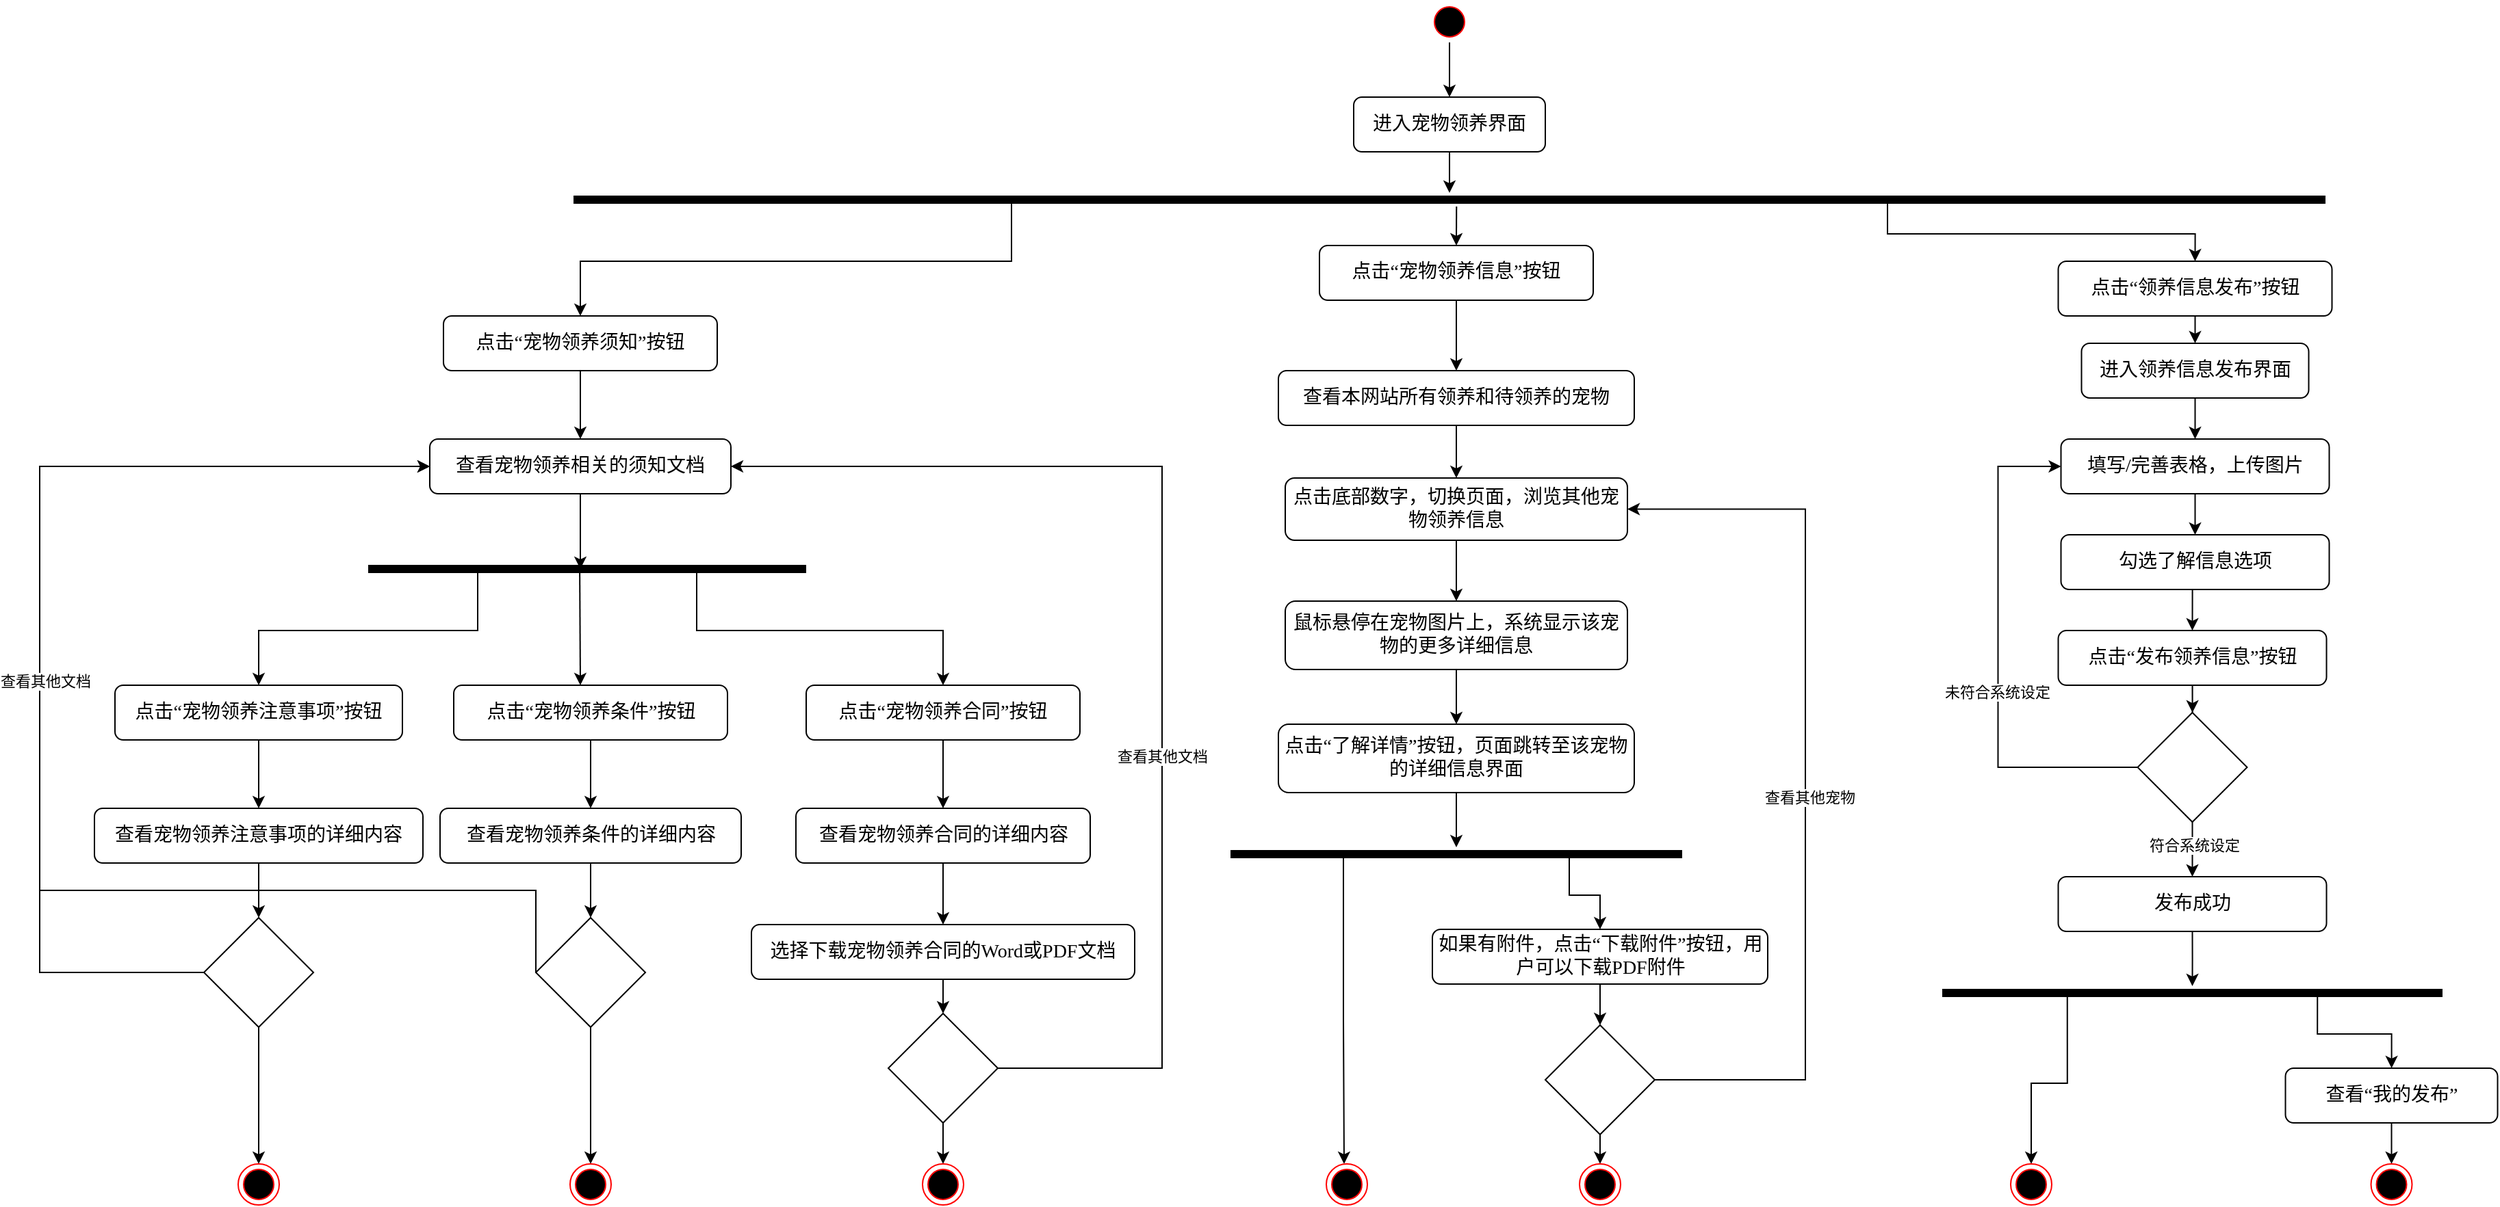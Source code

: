 <mxfile version="24.7.5">
  <diagram name="第 1 页" id="Kadgmq3M0pKgUadgYNGO">
    <mxGraphModel dx="4017" dy="1515" grid="1" gridSize="10" guides="1" tooltips="1" connect="1" arrows="1" fold="1" page="1" pageScale="1" pageWidth="827" pageHeight="1169" math="0" shadow="0">
      <root>
        <mxCell id="0" />
        <mxCell id="1" parent="0" />
        <mxCell id="8IsOUZq8E-L4HQbrth_U-3" style="edgeStyle=orthogonalEdgeStyle;rounded=0;orthogonalLoop=1;jettySize=auto;html=1;exitX=0.5;exitY=1;exitDx=0;exitDy=0;" parent="1" source="8IsOUZq8E-L4HQbrth_U-4" target="8IsOUZq8E-L4HQbrth_U-5" edge="1">
          <mxGeometry relative="1" as="geometry" />
        </mxCell>
        <mxCell id="8IsOUZq8E-L4HQbrth_U-4" value="&lt;p class=&quot;MsoNormal&quot;&gt;&lt;span style=&quot;mso-spacerun:&#39;yes&#39;;font-family:宋体;mso-ascii-font-family:Calibri;&lt;br/&gt;mso-hansi-font-family:Calibri;mso-bidi-font-family:&#39;Times New Roman&#39;;font-size:10.5pt;&lt;br/&gt;mso-font-kerning:1.0pt;&quot;&gt;&lt;font face=&quot;宋体&quot;&gt;点击&lt;/font&gt;&lt;font face=&quot;宋体&quot;&gt;“宠物领养须知”按钮&lt;/font&gt;&lt;/span&gt;&lt;/p&gt;" style="rounded=1;whiteSpace=wrap;html=1;fontSize=12;glass=0;strokeWidth=1;shadow=0;" parent="1" vertex="1">
          <mxGeometry x="-445" y="320" width="200" height="40" as="geometry" />
        </mxCell>
        <mxCell id="8IsOUZq8E-L4HQbrth_U-5" value="&lt;p class=&quot;MsoNormal&quot;&gt;&lt;span style=&quot;mso-spacerun:&#39;yes&#39;;font-family:宋体;mso-ascii-font-family:Calibri;&lt;br/&gt;mso-hansi-font-family:Calibri;mso-bidi-font-family:&#39;Times New Roman&#39;;font-size:10.5pt;&lt;br/&gt;mso-font-kerning:1.0pt;&quot;&gt;查看宠物领养相关的须知文档&lt;/span&gt;&lt;/p&gt;" style="rounded=1;whiteSpace=wrap;html=1;fontSize=12;glass=0;strokeWidth=1;shadow=0;" parent="1" vertex="1">
          <mxGeometry x="-455" y="410" width="220" height="40" as="geometry" />
        </mxCell>
        <mxCell id="8IsOUZq8E-L4HQbrth_U-8" style="edgeStyle=orthogonalEdgeStyle;rounded=0;orthogonalLoop=1;jettySize=auto;html=1;exitX=0.75;exitY=0.5;exitDx=0;exitDy=0;exitPerimeter=0;" parent="1" source="8IsOUZq8E-L4HQbrth_U-10" target="8IsOUZq8E-L4HQbrth_U-17" edge="1">
          <mxGeometry relative="1" as="geometry" />
        </mxCell>
        <mxCell id="8IsOUZq8E-L4HQbrth_U-9" style="edgeStyle=orthogonalEdgeStyle;rounded=0;orthogonalLoop=1;jettySize=auto;html=1;exitX=0.25;exitY=0.5;exitDx=0;exitDy=0;exitPerimeter=0;entryX=0.5;entryY=0;entryDx=0;entryDy=0;" parent="1" source="8IsOUZq8E-L4HQbrth_U-10" target="8IsOUZq8E-L4HQbrth_U-13" edge="1">
          <mxGeometry relative="1" as="geometry" />
        </mxCell>
        <mxCell id="8IsOUZq8E-L4HQbrth_U-10" value="" style="shape=line;html=1;strokeWidth=6;strokeColor=#000000;" parent="1" vertex="1">
          <mxGeometry x="-500" y="500" width="320" height="10" as="geometry" />
        </mxCell>
        <mxCell id="8IsOUZq8E-L4HQbrth_U-11" style="edgeStyle=orthogonalEdgeStyle;rounded=0;orthogonalLoop=1;jettySize=auto;html=1;exitX=0.5;exitY=1;exitDx=0;exitDy=0;entryX=0.485;entryY=0.5;entryDx=0;entryDy=0;entryPerimeter=0;" parent="1" source="8IsOUZq8E-L4HQbrth_U-5" target="8IsOUZq8E-L4HQbrth_U-10" edge="1">
          <mxGeometry relative="1" as="geometry">
            <Array as="points">
              <mxPoint x="-345" y="505" />
            </Array>
          </mxGeometry>
        </mxCell>
        <mxCell id="8IsOUZq8E-L4HQbrth_U-12" style="edgeStyle=orthogonalEdgeStyle;rounded=0;orthogonalLoop=1;jettySize=auto;html=1;exitX=0.5;exitY=1;exitDx=0;exitDy=0;" parent="1" source="8IsOUZq8E-L4HQbrth_U-13" target="8IsOUZq8E-L4HQbrth_U-20" edge="1">
          <mxGeometry relative="1" as="geometry" />
        </mxCell>
        <mxCell id="8IsOUZq8E-L4HQbrth_U-13" value="&lt;p class=&quot;MsoNormal&quot;&gt;&lt;span style=&quot;mso-spacerun:&#39;yes&#39;;font-family:宋体;mso-ascii-font-family:Calibri;&lt;br/&gt;mso-hansi-font-family:Calibri;mso-bidi-font-family:&#39;Times New Roman&#39;;font-size:10.5pt;&lt;br/&gt;mso-font-kerning:1.0pt;&quot;&gt;&lt;font face=&quot;宋体&quot;&gt;点击&lt;/font&gt;&lt;font face=&quot;宋体&quot;&gt;“&lt;/font&gt;&lt;/span&gt;&lt;span style=&quot;font-family: 宋体; font-size: 10.5pt; background-color: initial;&quot;&gt;宠物领养注意事项&lt;/span&gt;&lt;span style=&quot;font-family: 宋体; font-size: 10.5pt; background-color: initial;&quot;&gt;”按钮&lt;/span&gt;&lt;/p&gt;" style="rounded=1;whiteSpace=wrap;html=1;fontSize=12;glass=0;strokeWidth=1;shadow=0;" parent="1" vertex="1">
          <mxGeometry x="-685" y="590" width="210" height="40" as="geometry" />
        </mxCell>
        <mxCell id="8IsOUZq8E-L4HQbrth_U-14" style="edgeStyle=orthogonalEdgeStyle;rounded=0;orthogonalLoop=1;jettySize=auto;html=1;exitX=0.5;exitY=1;exitDx=0;exitDy=0;entryX=0.5;entryY=0;entryDx=0;entryDy=0;" parent="1" source="8IsOUZq8E-L4HQbrth_U-15" target="8IsOUZq8E-L4HQbrth_U-22" edge="1">
          <mxGeometry relative="1" as="geometry" />
        </mxCell>
        <mxCell id="8IsOUZq8E-L4HQbrth_U-15" value="&lt;p class=&quot;MsoNormal&quot;&gt;&lt;span style=&quot;mso-spacerun:&#39;yes&#39;;font-family:宋体;mso-ascii-font-family:Calibri;&lt;br/&gt;mso-hansi-font-family:Calibri;mso-bidi-font-family:&#39;Times New Roman&#39;;font-size:10.5pt;&lt;br/&gt;mso-font-kerning:1.0pt;&quot;&gt;&lt;font face=&quot;宋体&quot;&gt;点击&lt;/font&gt;&lt;font face=&quot;宋体&quot;&gt;“&lt;/font&gt;&lt;/span&gt;&lt;span style=&quot;font-family: 宋体; font-size: 10.5pt; background-color: initial;&quot;&gt;宠物领养条件&lt;/span&gt;&lt;span style=&quot;font-family: 宋体; font-size: 10.5pt; background-color: initial;&quot;&gt;”按钮&lt;/span&gt;&lt;/p&gt;" style="rounded=1;whiteSpace=wrap;html=1;fontSize=12;glass=0;strokeWidth=1;shadow=0;" parent="1" vertex="1">
          <mxGeometry x="-437.5" y="590" width="200" height="40" as="geometry" />
        </mxCell>
        <mxCell id="8IsOUZq8E-L4HQbrth_U-16" style="edgeStyle=orthogonalEdgeStyle;rounded=0;orthogonalLoop=1;jettySize=auto;html=1;exitX=0.5;exitY=1;exitDx=0;exitDy=0;" parent="1" source="8IsOUZq8E-L4HQbrth_U-17" target="8IsOUZq8E-L4HQbrth_U-24" edge="1">
          <mxGeometry relative="1" as="geometry" />
        </mxCell>
        <mxCell id="8IsOUZq8E-L4HQbrth_U-17" value="&lt;p class=&quot;MsoNormal&quot;&gt;&lt;span style=&quot;mso-spacerun:&#39;yes&#39;;font-family:宋体;mso-ascii-font-family:Calibri;&lt;br/&gt;mso-hansi-font-family:Calibri;mso-bidi-font-family:&#39;Times New Roman&#39;;font-size:10.5pt;&lt;br/&gt;mso-font-kerning:1.0pt;&quot;&gt;&lt;font face=&quot;宋体&quot;&gt;点击&lt;/font&gt;&lt;font face=&quot;宋体&quot;&gt;“&lt;/font&gt;&lt;/span&gt;&lt;span style=&quot;font-family: 宋体; font-size: 10.5pt; background-color: initial;&quot;&gt;宠物领养合同&lt;/span&gt;&lt;span style=&quot;background-color: initial; font-family: 宋体; font-size: 10.5pt;&quot;&gt;”按钮&lt;/span&gt;&lt;/p&gt;" style="rounded=1;whiteSpace=wrap;html=1;fontSize=12;glass=0;strokeWidth=1;shadow=0;" parent="1" vertex="1">
          <mxGeometry x="-180" y="590" width="200" height="40" as="geometry" />
        </mxCell>
        <mxCell id="8IsOUZq8E-L4HQbrth_U-18" value="" style="endArrow=classic;html=1;rounded=0;exitX=0.483;exitY=0.7;exitDx=0;exitDy=0;exitPerimeter=0;" parent="1" source="8IsOUZq8E-L4HQbrth_U-10" edge="1">
          <mxGeometry width="50" height="50" relative="1" as="geometry">
            <mxPoint x="-345" y="530" as="sourcePoint" />
            <mxPoint x="-345" y="590" as="targetPoint" />
          </mxGeometry>
        </mxCell>
        <mxCell id="8IsOUZq8E-L4HQbrth_U-19" style="edgeStyle=orthogonalEdgeStyle;rounded=0;orthogonalLoop=1;jettySize=auto;html=1;exitX=0.5;exitY=1;exitDx=0;exitDy=0;entryX=0.5;entryY=0;entryDx=0;entryDy=0;" parent="1" source="8IsOUZq8E-L4HQbrth_U-20" target="8IsOUZq8E-L4HQbrth_U-29" edge="1">
          <mxGeometry relative="1" as="geometry" />
        </mxCell>
        <mxCell id="8IsOUZq8E-L4HQbrth_U-20" value="&lt;p class=&quot;MsoNormal&quot;&gt;&lt;span style=&quot;mso-spacerun:&#39;yes&#39;;font-family:宋体;mso-ascii-font-family:Calibri;&lt;br/&gt;mso-hansi-font-family:Calibri;mso-bidi-font-family:&#39;Times New Roman&#39;;font-size:10.5pt;&lt;br/&gt;mso-font-kerning:1.0pt;&quot;&gt;查看宠物领养注意事项的详细内容&lt;/span&gt;&lt;/p&gt;" style="rounded=1;whiteSpace=wrap;html=1;fontSize=12;glass=0;strokeWidth=1;shadow=0;" parent="1" vertex="1">
          <mxGeometry x="-700" y="680" width="240" height="40" as="geometry" />
        </mxCell>
        <mxCell id="8IsOUZq8E-L4HQbrth_U-21" style="edgeStyle=orthogonalEdgeStyle;rounded=0;orthogonalLoop=1;jettySize=auto;html=1;exitX=0.5;exitY=1;exitDx=0;exitDy=0;" parent="1" source="8IsOUZq8E-L4HQbrth_U-22" target="8IsOUZq8E-L4HQbrth_U-33" edge="1">
          <mxGeometry relative="1" as="geometry" />
        </mxCell>
        <mxCell id="8IsOUZq8E-L4HQbrth_U-22" value="&lt;p class=&quot;MsoNormal&quot;&gt;&lt;span style=&quot;mso-spacerun:&#39;yes&#39;;font-family:宋体;mso-ascii-font-family:Calibri;&lt;br/&gt;mso-hansi-font-family:Calibri;mso-bidi-font-family:&#39;Times New Roman&#39;;font-size:10.5pt;&lt;br/&gt;mso-font-kerning:1.0pt;&quot;&gt;查看宠物领养条件的详细内容&lt;/span&gt;&lt;/p&gt;" style="rounded=1;whiteSpace=wrap;html=1;fontSize=12;glass=0;strokeWidth=1;shadow=0;" parent="1" vertex="1">
          <mxGeometry x="-447.5" y="680" width="220" height="40" as="geometry" />
        </mxCell>
        <mxCell id="8IsOUZq8E-L4HQbrth_U-23" style="edgeStyle=orthogonalEdgeStyle;rounded=0;orthogonalLoop=1;jettySize=auto;html=1;exitX=0.5;exitY=1;exitDx=0;exitDy=0;" parent="1" source="8IsOUZq8E-L4HQbrth_U-24" target="8IsOUZq8E-L4HQbrth_U-26" edge="1">
          <mxGeometry relative="1" as="geometry" />
        </mxCell>
        <mxCell id="8IsOUZq8E-L4HQbrth_U-24" value="&lt;p class=&quot;MsoNormal&quot;&gt;&lt;span style=&quot;mso-spacerun:&#39;yes&#39;;font-family:宋体;mso-ascii-font-family:Calibri;&lt;br/&gt;mso-hansi-font-family:Calibri;mso-bidi-font-family:&#39;Times New Roman&#39;;font-size:10.5pt;&lt;br/&gt;mso-font-kerning:1.0pt;&quot;&gt;查看宠物领养合同的详细内容&lt;/span&gt;&lt;/p&gt;" style="rounded=1;whiteSpace=wrap;html=1;fontSize=12;glass=0;strokeWidth=1;shadow=0;" parent="1" vertex="1">
          <mxGeometry x="-187.5" y="680" width="215" height="40" as="geometry" />
        </mxCell>
        <mxCell id="8IsOUZq8E-L4HQbrth_U-25" style="edgeStyle=orthogonalEdgeStyle;rounded=0;orthogonalLoop=1;jettySize=auto;html=1;exitX=0.5;exitY=1;exitDx=0;exitDy=0;entryX=0.5;entryY=0;entryDx=0;entryDy=0;" parent="1" source="8IsOUZq8E-L4HQbrth_U-26" target="8IsOUZq8E-L4HQbrth_U-37" edge="1">
          <mxGeometry relative="1" as="geometry" />
        </mxCell>
        <mxCell id="8IsOUZq8E-L4HQbrth_U-26" value="&lt;p class=&quot;MsoNormal&quot;&gt;&lt;span style=&quot;mso-spacerun:&#39;yes&#39;;font-family:宋体;mso-ascii-font-family:Calibri;&lt;br/&gt;mso-hansi-font-family:Calibri;mso-bidi-font-family:&#39;Times New Roman&#39;;font-size:10.5pt;&lt;br/&gt;mso-font-kerning:1.0pt;&quot;&gt;&lt;font face=&quot;宋体&quot;&gt;选择下载宠物领养合同的&lt;/font&gt;&lt;font face=&quot;Calibri&quot;&gt;Word&lt;/font&gt;&lt;font face=&quot;宋体&quot;&gt;或&lt;/font&gt;&lt;font face=&quot;Calibri&quot;&gt;PDF&lt;/font&gt;&lt;font face=&quot;宋体&quot;&gt;文档&lt;/font&gt;&lt;/span&gt;&lt;/p&gt;" style="rounded=1;whiteSpace=wrap;html=1;fontSize=12;glass=0;strokeWidth=1;shadow=0;" parent="1" vertex="1">
          <mxGeometry x="-220" y="765" width="280" height="40" as="geometry" />
        </mxCell>
        <mxCell id="8IsOUZq8E-L4HQbrth_U-27" style="edgeStyle=orthogonalEdgeStyle;rounded=0;orthogonalLoop=1;jettySize=auto;html=1;exitX=0;exitY=0.5;exitDx=0;exitDy=0;entryX=0;entryY=0.5;entryDx=0;entryDy=0;" parent="1" source="8IsOUZq8E-L4HQbrth_U-29" target="8IsOUZq8E-L4HQbrth_U-5" edge="1">
          <mxGeometry relative="1" as="geometry">
            <Array as="points">
              <mxPoint x="-740" y="800" />
              <mxPoint x="-740" y="430" />
            </Array>
          </mxGeometry>
        </mxCell>
        <mxCell id="8IsOUZq8E-L4HQbrth_U-28" style="edgeStyle=orthogonalEdgeStyle;rounded=0;orthogonalLoop=1;jettySize=auto;html=1;exitX=0.5;exitY=1;exitDx=0;exitDy=0;entryX=0.5;entryY=0;entryDx=0;entryDy=0;" parent="1" source="8IsOUZq8E-L4HQbrth_U-29" edge="1">
          <mxGeometry relative="1" as="geometry">
            <mxPoint x="-580" y="940" as="targetPoint" />
          </mxGeometry>
        </mxCell>
        <mxCell id="8IsOUZq8E-L4HQbrth_U-29" value="" style="rhombus;whiteSpace=wrap;html=1;" parent="1" vertex="1">
          <mxGeometry x="-620" y="760" width="80" height="80" as="geometry" />
        </mxCell>
        <mxCell id="8IsOUZq8E-L4HQbrth_U-30" style="edgeStyle=orthogonalEdgeStyle;rounded=0;orthogonalLoop=1;jettySize=auto;html=1;exitX=0;exitY=0.5;exitDx=0;exitDy=0;entryX=0;entryY=0.5;entryDx=0;entryDy=0;" parent="1" source="8IsOUZq8E-L4HQbrth_U-33" target="8IsOUZq8E-L4HQbrth_U-5" edge="1">
          <mxGeometry relative="1" as="geometry">
            <Array as="points">
              <mxPoint x="-377" y="740" />
              <mxPoint x="-740" y="740" />
              <mxPoint x="-740" y="430" />
            </Array>
          </mxGeometry>
        </mxCell>
        <mxCell id="8IsOUZq8E-L4HQbrth_U-31" value="查看其他文档" style="edgeLabel;html=1;align=center;verticalAlign=middle;resizable=0;points=[];" parent="8IsOUZq8E-L4HQbrth_U-30" vertex="1" connectable="0">
          <mxGeometry x="0.133" y="-4" relative="1" as="geometry">
            <mxPoint y="1" as="offset" />
          </mxGeometry>
        </mxCell>
        <mxCell id="8IsOUZq8E-L4HQbrth_U-32" style="edgeStyle=orthogonalEdgeStyle;rounded=0;orthogonalLoop=1;jettySize=auto;html=1;exitX=0.5;exitY=1;exitDx=0;exitDy=0;" parent="1" source="8IsOUZq8E-L4HQbrth_U-33" edge="1">
          <mxGeometry relative="1" as="geometry">
            <mxPoint x="-337.5" y="940" as="targetPoint" />
          </mxGeometry>
        </mxCell>
        <mxCell id="8IsOUZq8E-L4HQbrth_U-33" value="" style="rhombus;whiteSpace=wrap;html=1;" parent="1" vertex="1">
          <mxGeometry x="-377.5" y="760" width="80" height="80" as="geometry" />
        </mxCell>
        <mxCell id="8IsOUZq8E-L4HQbrth_U-34" style="edgeStyle=orthogonalEdgeStyle;rounded=0;orthogonalLoop=1;jettySize=auto;html=1;exitX=1;exitY=0.5;exitDx=0;exitDy=0;entryX=1;entryY=0.5;entryDx=0;entryDy=0;" parent="1" source="8IsOUZq8E-L4HQbrth_U-37" target="8IsOUZq8E-L4HQbrth_U-5" edge="1">
          <mxGeometry relative="1" as="geometry">
            <Array as="points">
              <mxPoint x="80" y="870" />
              <mxPoint x="80" y="430" />
            </Array>
          </mxGeometry>
        </mxCell>
        <mxCell id="8IsOUZq8E-L4HQbrth_U-35" value="查看其他文档" style="edgeLabel;html=1;align=center;verticalAlign=middle;resizable=0;points=[];" parent="8IsOUZq8E-L4HQbrth_U-34" vertex="1" connectable="0">
          <mxGeometry x="-0.205" relative="1" as="geometry">
            <mxPoint as="offset" />
          </mxGeometry>
        </mxCell>
        <mxCell id="8IsOUZq8E-L4HQbrth_U-36" style="edgeStyle=orthogonalEdgeStyle;rounded=0;orthogonalLoop=1;jettySize=auto;html=1;exitX=0.5;exitY=1;exitDx=0;exitDy=0;entryX=0.5;entryY=0;entryDx=0;entryDy=0;" parent="1" source="8IsOUZq8E-L4HQbrth_U-37" edge="1">
          <mxGeometry relative="1" as="geometry">
            <mxPoint x="-80.0" y="940" as="targetPoint" />
          </mxGeometry>
        </mxCell>
        <mxCell id="8IsOUZq8E-L4HQbrth_U-37" value="" style="rhombus;whiteSpace=wrap;html=1;" parent="1" vertex="1">
          <mxGeometry x="-120" y="830" width="80" height="80" as="geometry" />
        </mxCell>
        <mxCell id="8IsOUZq8E-L4HQbrth_U-42" style="edgeStyle=orthogonalEdgeStyle;rounded=0;orthogonalLoop=1;jettySize=auto;html=1;exitX=0.5;exitY=1;exitDx=0;exitDy=0;" parent="1" source="8IsOUZq8E-L4HQbrth_U-43" target="8IsOUZq8E-L4HQbrth_U-45" edge="1">
          <mxGeometry relative="1" as="geometry" />
        </mxCell>
        <mxCell id="8IsOUZq8E-L4HQbrth_U-43" value="&lt;p class=&quot;MsoNormal&quot;&gt;&lt;span style=&quot;mso-spacerun:&#39;yes&#39;;font-family:宋体;mso-ascii-font-family:Calibri;&lt;br/&gt;mso-hansi-font-family:Calibri;mso-bidi-font-family:&#39;Times New Roman&#39;;font-size:10.5pt;&lt;br/&gt;mso-font-kerning:1.0pt;&quot;&gt;&lt;font face=&quot;宋体&quot;&gt;点击&lt;/font&gt;&lt;font face=&quot;宋体&quot;&gt;“&lt;/font&gt;&lt;/span&gt;&lt;span style=&quot;font-family: 宋体; font-size: 10.5pt; background-color: initial;&quot;&gt;宠物领养信息&lt;/span&gt;&lt;span style=&quot;font-family: 宋体; font-size: 10.5pt; background-color: initial;&quot;&gt;”按钮&lt;/span&gt;&lt;/p&gt;" style="rounded=1;whiteSpace=wrap;html=1;fontSize=12;glass=0;strokeWidth=1;shadow=0;" parent="1" vertex="1">
          <mxGeometry x="195" y="268.49" width="200" height="40" as="geometry" />
        </mxCell>
        <mxCell id="8IsOUZq8E-L4HQbrth_U-44" style="edgeStyle=orthogonalEdgeStyle;rounded=0;orthogonalLoop=1;jettySize=auto;html=1;exitX=0.5;exitY=1;exitDx=0;exitDy=0;entryX=0.5;entryY=0;entryDx=0;entryDy=0;" parent="1" source="8IsOUZq8E-L4HQbrth_U-45" edge="1">
          <mxGeometry relative="1" as="geometry">
            <mxPoint x="295.0" y="438.49" as="targetPoint" />
          </mxGeometry>
        </mxCell>
        <mxCell id="8IsOUZq8E-L4HQbrth_U-45" value="&lt;p class=&quot;MsoNormal&quot;&gt;&lt;span style=&quot;mso-spacerun:&#39;yes&#39;;font-family:宋体;mso-ascii-font-family:Calibri;&lt;br/&gt;mso-hansi-font-family:Calibri;mso-bidi-font-family:&#39;Times New Roman&#39;;font-size:10.5pt;&lt;br/&gt;mso-font-kerning:1.0pt;&quot;&gt;查看本网站所有领养和待领养的宠物&lt;/span&gt;&lt;/p&gt;" style="rounded=1;whiteSpace=wrap;html=1;fontSize=12;glass=0;strokeWidth=1;shadow=0;" parent="1" vertex="1">
          <mxGeometry x="165" y="360" width="260" height="40" as="geometry" />
        </mxCell>
        <mxCell id="8IsOUZq8E-L4HQbrth_U-46" style="edgeStyle=orthogonalEdgeStyle;rounded=0;orthogonalLoop=1;jettySize=auto;html=1;exitX=0.5;exitY=1;exitDx=0;exitDy=0;entryX=0.5;entryY=0;entryDx=0;entryDy=0;" parent="1" source="8IsOUZq8E-L4HQbrth_U-47" target="8IsOUZq8E-L4HQbrth_U-49" edge="1">
          <mxGeometry relative="1" as="geometry" />
        </mxCell>
        <mxCell id="8IsOUZq8E-L4HQbrth_U-47" value="&lt;p class=&quot;MsoNormal&quot;&gt;&lt;span style=&quot;font-family: 宋体; font-size: 14px; background-color: initial;&quot;&gt;点击底部数字，&lt;/span&gt;&lt;span style=&quot;mso-spacerun:&#39;yes&#39;;font-family:宋体;mso-ascii-font-family:Calibri;&lt;br/&gt;mso-hansi-font-family:Calibri;mso-bidi-font-family:&#39;Times New Roman&#39;;font-size:10.5pt;&lt;br/&gt;mso-font-kerning:1.0pt;&quot;&gt;切换页面，浏览其他宠物领养信息&lt;/span&gt;&lt;/p&gt;" style="rounded=1;whiteSpace=wrap;html=1;fontSize=12;glass=0;strokeWidth=1;shadow=0;" parent="1" vertex="1">
          <mxGeometry x="170" y="438.49" width="250" height="45.5" as="geometry" />
        </mxCell>
        <mxCell id="8IsOUZq8E-L4HQbrth_U-48" style="edgeStyle=orthogonalEdgeStyle;rounded=0;orthogonalLoop=1;jettySize=auto;html=1;exitX=0.5;exitY=1;exitDx=0;exitDy=0;" parent="1" source="8IsOUZq8E-L4HQbrth_U-49" target="8IsOUZq8E-L4HQbrth_U-51" edge="1">
          <mxGeometry relative="1" as="geometry" />
        </mxCell>
        <mxCell id="8IsOUZq8E-L4HQbrth_U-49" value="&lt;p class=&quot;MsoNormal&quot;&gt;&lt;span style=&quot;font-family: 宋体; font-size: 14px; background-color: initial;&quot;&gt;鼠标悬停在宠物图片上，&lt;/span&gt;&lt;span style=&quot;mso-spacerun:&#39;yes&#39;;font-family:宋体;mso-ascii-font-family:Calibri;&lt;br/&gt;mso-hansi-font-family:Calibri;mso-bidi-font-family:&#39;Times New Roman&#39;;font-size:10.5pt;&lt;br/&gt;mso-font-kerning:1.0pt;&quot;&gt;&lt;font face=&quot;宋体&quot;&gt;系统显示该宠物的更多详细信息&lt;/font&gt;&lt;/span&gt;&lt;/p&gt;" style="rounded=1;whiteSpace=wrap;html=1;fontSize=12;glass=0;strokeWidth=1;shadow=0;" parent="1" vertex="1">
          <mxGeometry x="170" y="528.49" width="250" height="50" as="geometry" />
        </mxCell>
        <mxCell id="8IsOUZq8E-L4HQbrth_U-50" style="edgeStyle=orthogonalEdgeStyle;rounded=0;orthogonalLoop=1;jettySize=auto;html=1;exitX=0.5;exitY=1;exitDx=0;exitDy=0;" parent="1" source="8IsOUZq8E-L4HQbrth_U-51" target="8IsOUZq8E-L4HQbrth_U-56" edge="1">
          <mxGeometry relative="1" as="geometry" />
        </mxCell>
        <mxCell id="8IsOUZq8E-L4HQbrth_U-51" value="&lt;p class=&quot;MsoNormal&quot;&gt;&lt;font style=&quot;background-color: initial; font-family: 宋体; font-size: 14px;&quot; face=&quot;宋体&quot;&gt;点击&lt;/font&gt;&lt;font style=&quot;background-color: initial; font-family: 宋体; font-size: 14px;&quot; face=&quot;宋体&quot;&gt;“了解详情”按钮，&lt;/font&gt;&lt;span style=&quot;mso-spacerun:&#39;yes&#39;;font-family:宋体;mso-ascii-font-family:Calibri;&lt;br/&gt;mso-hansi-font-family:Calibri;mso-bidi-font-family:&#39;Times New Roman&#39;;font-size:10.5pt;&lt;br/&gt;mso-font-kerning:1.0pt;&quot;&gt;页面跳转至该宠物的详细信息界面&lt;/span&gt;&lt;/p&gt;" style="rounded=1;whiteSpace=wrap;html=1;fontSize=12;glass=0;strokeWidth=1;shadow=0;" parent="1" vertex="1">
          <mxGeometry x="165" y="618.49" width="260" height="50" as="geometry" />
        </mxCell>
        <mxCell id="8IsOUZq8E-L4HQbrth_U-70" style="edgeStyle=orthogonalEdgeStyle;rounded=0;orthogonalLoop=1;jettySize=auto;html=1;exitX=0.5;exitY=1;exitDx=0;exitDy=0;entryX=0.5;entryY=0;entryDx=0;entryDy=0;" parent="1" source="8IsOUZq8E-L4HQbrth_U-53" target="8IsOUZq8E-L4HQbrth_U-62" edge="1">
          <mxGeometry relative="1" as="geometry" />
        </mxCell>
        <mxCell id="8IsOUZq8E-L4HQbrth_U-53" value="&lt;p class=&quot;MsoNormal&quot;&gt;&lt;span style=&quot;mso-spacerun:&#39;yes&#39;;font-family:宋体;mso-ascii-font-family:Calibri;&lt;br/&gt;mso-hansi-font-family:Calibri;mso-bidi-font-family:&#39;Times New Roman&#39;;font-size:10.5pt;&lt;br/&gt;mso-font-kerning:1.0pt;&quot;&gt;&lt;font face=&quot;宋体&quot;&gt;如果有附件，&lt;/font&gt;&lt;/span&gt;&lt;font style=&quot;background-color: initial; font-family: 宋体; font-size: 14px;&quot; face=&quot;宋体&quot;&gt;点击&lt;/font&gt;&lt;font style=&quot;background-color: initial; font-family: 宋体; font-size: 14px;&quot; face=&quot;宋体&quot;&gt;“下载附件”按钮，&lt;/font&gt;&lt;font style=&quot;font-family: 宋体; font-size: 10.5pt; background-color: initial;&quot; face=&quot;宋体&quot;&gt;用户可以下载&lt;/font&gt;&lt;font style=&quot;font-size: 10.5pt; background-color: initial;&quot; face=&quot;Calibri&quot;&gt;PDF&lt;/font&gt;&lt;font style=&quot;font-family: 宋体; font-size: 10.5pt; background-color: initial;&quot; face=&quot;宋体&quot;&gt;附件&lt;/font&gt;&lt;/p&gt;" style="rounded=1;whiteSpace=wrap;html=1;fontSize=12;glass=0;strokeWidth=1;shadow=0;" parent="1" vertex="1">
          <mxGeometry x="277.5" y="768.49" width="245" height="40" as="geometry" />
        </mxCell>
        <mxCell id="8IsOUZq8E-L4HQbrth_U-54" style="edgeStyle=orthogonalEdgeStyle;rounded=0;orthogonalLoop=1;jettySize=auto;html=1;exitX=0.75;exitY=0.5;exitDx=0;exitDy=0;exitPerimeter=0;" parent="1" source="8IsOUZq8E-L4HQbrth_U-56" target="8IsOUZq8E-L4HQbrth_U-53" edge="1">
          <mxGeometry relative="1" as="geometry" />
        </mxCell>
        <mxCell id="8IsOUZq8E-L4HQbrth_U-56" value="" style="shape=line;html=1;strokeWidth=6;strokeColor=#000000;" parent="1" vertex="1">
          <mxGeometry x="130" y="708.49" width="330" height="10" as="geometry" />
        </mxCell>
        <mxCell id="8IsOUZq8E-L4HQbrth_U-59" style="edgeStyle=orthogonalEdgeStyle;rounded=0;orthogonalLoop=1;jettySize=auto;html=1;exitX=1;exitY=0.5;exitDx=0;exitDy=0;entryX=1;entryY=0.5;entryDx=0;entryDy=0;" parent="1" source="8IsOUZq8E-L4HQbrth_U-62" target="8IsOUZq8E-L4HQbrth_U-47" edge="1">
          <mxGeometry relative="1" as="geometry">
            <Array as="points">
              <mxPoint x="550" y="878.49" />
              <mxPoint x="550" y="461.49" />
            </Array>
            <mxPoint x="472.5" y="888.49" as="sourcePoint" />
          </mxGeometry>
        </mxCell>
        <mxCell id="8IsOUZq8E-L4HQbrth_U-60" value="查看其他宠物" style="edgeLabel;html=1;align=center;verticalAlign=middle;resizable=0;points=[];" parent="8IsOUZq8E-L4HQbrth_U-59" vertex="1" connectable="0">
          <mxGeometry x="-0.037" y="-3" relative="1" as="geometry">
            <mxPoint as="offset" />
          </mxGeometry>
        </mxCell>
        <mxCell id="8IsOUZq8E-L4HQbrth_U-62" value="" style="rhombus;whiteSpace=wrap;html=1;" parent="1" vertex="1">
          <mxGeometry x="360" y="838.49" width="80" height="80" as="geometry" />
        </mxCell>
        <mxCell id="8IsOUZq8E-L4HQbrth_U-106" style="edgeStyle=orthogonalEdgeStyle;rounded=0;orthogonalLoop=1;jettySize=auto;html=1;exitX=0.5;exitY=1;exitDx=0;exitDy=0;" parent="1" source="8IsOUZq8E-L4HQbrth_U-64" target="8IsOUZq8E-L4HQbrth_U-102" edge="1">
          <mxGeometry relative="1" as="geometry" />
        </mxCell>
        <mxCell id="8IsOUZq8E-L4HQbrth_U-64" value="&lt;p class=&quot;MsoNormal&quot;&gt;&lt;font face=&quot;宋体&quot;&gt;&lt;span style=&quot;font-size: 14px;&quot;&gt;进入宠物领养界面&lt;/span&gt;&lt;/font&gt;&lt;/p&gt;" style="rounded=1;whiteSpace=wrap;html=1;fontSize=12;glass=0;strokeWidth=1;shadow=0;" parent="1" vertex="1">
          <mxGeometry x="220" y="160" width="140" height="40" as="geometry" />
        </mxCell>
        <mxCell id="8IsOUZq8E-L4HQbrth_U-65" style="edgeStyle=orthogonalEdgeStyle;rounded=0;orthogonalLoop=1;jettySize=auto;html=1;exitX=0.5;exitY=1;exitDx=0;exitDy=0;" parent="1" source="8IsOUZq8E-L4HQbrth_U-66" target="8IsOUZq8E-L4HQbrth_U-64" edge="1">
          <mxGeometry relative="1" as="geometry" />
        </mxCell>
        <mxCell id="8IsOUZq8E-L4HQbrth_U-66" value="" style="ellipse;html=1;shape=startState;fillColor=#000000;strokeColor=#ff0000;" parent="1" vertex="1">
          <mxGeometry x="275" y="90" width="30" height="30" as="geometry" />
        </mxCell>
        <mxCell id="8IsOUZq8E-L4HQbrth_U-71" style="edgeStyle=orthogonalEdgeStyle;rounded=0;orthogonalLoop=1;jettySize=auto;html=1;exitX=0.25;exitY=0.5;exitDx=0;exitDy=0;exitPerimeter=0;" parent="1" source="8IsOUZq8E-L4HQbrth_U-56" edge="1">
          <mxGeometry relative="1" as="geometry">
            <mxPoint x="213" y="940" as="targetPoint" />
            <Array as="points">
              <mxPoint x="213" y="835" />
              <mxPoint x="213" y="951" />
            </Array>
          </mxGeometry>
        </mxCell>
        <mxCell id="8IsOUZq8E-L4HQbrth_U-73" style="edgeStyle=orthogonalEdgeStyle;rounded=0;orthogonalLoop=1;jettySize=auto;html=1;exitX=0.5;exitY=1;exitDx=0;exitDy=0;" parent="1" source="8IsOUZq8E-L4HQbrth_U-62" edge="1">
          <mxGeometry relative="1" as="geometry">
            <mxPoint x="400" y="940" as="targetPoint" />
          </mxGeometry>
        </mxCell>
        <mxCell id="8IsOUZq8E-L4HQbrth_U-74" style="edgeStyle=orthogonalEdgeStyle;rounded=0;orthogonalLoop=1;jettySize=auto;html=1;exitX=0.5;exitY=1;exitDx=0;exitDy=0;entryX=0.5;entryY=0;entryDx=0;entryDy=0;" parent="1" source="8IsOUZq8E-L4HQbrth_U-75" target="8IsOUZq8E-L4HQbrth_U-77" edge="1">
          <mxGeometry relative="1" as="geometry" />
        </mxCell>
        <mxCell id="8IsOUZq8E-L4HQbrth_U-75" value="&lt;p class=&quot;MsoNormal&quot;&gt;&lt;span style=&quot;mso-spacerun:&#39;yes&#39;;font-family:宋体;mso-ascii-font-family:Calibri;&lt;br/&gt;mso-hansi-font-family:Calibri;mso-bidi-font-family:&#39;Times New Roman&#39;;font-size:10.5pt;&lt;br/&gt;mso-font-kerning:1.0pt;&quot;&gt;&lt;font face=&quot;宋体&quot;&gt;点击&lt;/font&gt;&lt;font face=&quot;宋体&quot;&gt;“&lt;/font&gt;&lt;/span&gt;&lt;span style=&quot;font-family: 宋体; font-size: 10.5pt; background-color: initial;&quot;&gt;领养信息发布&lt;/span&gt;&lt;span style=&quot;background-color: initial; font-family: 宋体; font-size: 10.5pt;&quot;&gt;”按钮&lt;/span&gt;&lt;/p&gt;" style="rounded=1;whiteSpace=wrap;html=1;fontSize=12;glass=0;strokeWidth=1;shadow=0;" parent="1" vertex="1">
          <mxGeometry x="734.75" y="280" width="200" height="40" as="geometry" />
        </mxCell>
        <mxCell id="8IsOUZq8E-L4HQbrth_U-76" style="edgeStyle=orthogonalEdgeStyle;rounded=0;orthogonalLoop=1;jettySize=auto;html=1;exitX=0.5;exitY=1;exitDx=0;exitDy=0;entryX=0.5;entryY=0;entryDx=0;entryDy=0;" parent="1" source="8IsOUZq8E-L4HQbrth_U-77" target="8IsOUZq8E-L4HQbrth_U-79" edge="1">
          <mxGeometry relative="1" as="geometry" />
        </mxCell>
        <mxCell id="8IsOUZq8E-L4HQbrth_U-77" value="&lt;p class=&quot;MsoNormal&quot;&gt;&lt;font face=&quot;宋体&quot;&gt;&lt;span style=&quot;font-size: 14px;&quot;&gt;进入领养信息发布界面&lt;/span&gt;&lt;/font&gt;&lt;/p&gt;" style="rounded=1;whiteSpace=wrap;html=1;fontSize=12;glass=0;strokeWidth=1;shadow=0;" parent="1" vertex="1">
          <mxGeometry x="751.75" y="340" width="166" height="40" as="geometry" />
        </mxCell>
        <mxCell id="8IsOUZq8E-L4HQbrth_U-78" style="edgeStyle=orthogonalEdgeStyle;rounded=0;orthogonalLoop=1;jettySize=auto;html=1;exitX=0.5;exitY=1;exitDx=0;exitDy=0;entryX=0.5;entryY=0;entryDx=0;entryDy=0;" parent="1" source="8IsOUZq8E-L4HQbrth_U-79" target="8IsOUZq8E-L4HQbrth_U-81" edge="1">
          <mxGeometry relative="1" as="geometry" />
        </mxCell>
        <mxCell id="8IsOUZq8E-L4HQbrth_U-79" value="&lt;p class=&quot;MsoNormal&quot;&gt;&lt;span style=&quot;mso-spacerun:&#39;yes&#39;;font-family:宋体;mso-ascii-font-family:Calibri;&lt;br/&gt;mso-hansi-font-family:Calibri;mso-bidi-font-family:&#39;Times New Roman&#39;;font-size:10.5pt;&lt;br/&gt;mso-font-kerning:1.0pt;&quot;&gt;填写/完善表格，上传图片&lt;/span&gt;&lt;/p&gt;" style="rounded=1;whiteSpace=wrap;html=1;fontSize=12;glass=0;strokeWidth=1;shadow=0;" parent="1" vertex="1">
          <mxGeometry x="736.75" y="410" width="196" height="40" as="geometry" />
        </mxCell>
        <mxCell id="8IsOUZq8E-L4HQbrth_U-80" style="edgeStyle=orthogonalEdgeStyle;rounded=0;orthogonalLoop=1;jettySize=auto;html=1;exitX=0.5;exitY=1;exitDx=0;exitDy=0;entryX=0.5;entryY=0;entryDx=0;entryDy=0;" parent="1" source="8IsOUZq8E-L4HQbrth_U-81" target="8IsOUZq8E-L4HQbrth_U-83" edge="1">
          <mxGeometry relative="1" as="geometry" />
        </mxCell>
        <mxCell id="8IsOUZq8E-L4HQbrth_U-81" value="&lt;p class=&quot;MsoNormal&quot;&gt;&lt;span style=&quot;mso-spacerun:&#39;yes&#39;;font-family:宋体;mso-ascii-font-family:Calibri;&lt;br/&gt;mso-hansi-font-family:Calibri;mso-bidi-font-family:&#39;Times New Roman&#39;;font-size:10.5pt;&lt;br/&gt;mso-font-kerning:1.0pt;&quot;&gt;勾选了解信息选项&lt;/span&gt;&lt;/p&gt;" style="rounded=1;whiteSpace=wrap;html=1;fontSize=12;glass=0;strokeWidth=1;shadow=0;" parent="1" vertex="1">
          <mxGeometry x="736.75" y="480" width="196" height="40" as="geometry" />
        </mxCell>
        <mxCell id="8IsOUZq8E-L4HQbrth_U-82" style="edgeStyle=orthogonalEdgeStyle;rounded=0;orthogonalLoop=1;jettySize=auto;html=1;exitX=0.5;exitY=1;exitDx=0;exitDy=0;" parent="1" source="8IsOUZq8E-L4HQbrth_U-83" target="8IsOUZq8E-L4HQbrth_U-101" edge="1">
          <mxGeometry relative="1" as="geometry" />
        </mxCell>
        <mxCell id="8IsOUZq8E-L4HQbrth_U-83" value="&lt;p class=&quot;MsoNormal&quot;&gt;&lt;span style=&quot;mso-spacerun:&#39;yes&#39;;font-family:宋体;mso-ascii-font-family:Calibri;&lt;br/&gt;mso-hansi-font-family:Calibri;mso-bidi-font-family:&#39;Times New Roman&#39;;font-size:10.5pt;&lt;br/&gt;mso-font-kerning:1.0pt;&quot;&gt;&lt;font face=&quot;宋体&quot;&gt;点击&lt;/font&gt;&lt;font face=&quot;宋体&quot;&gt;“发布领养信息”按钮&lt;/font&gt;&lt;/span&gt;&lt;/p&gt;" style="rounded=1;whiteSpace=wrap;html=1;fontSize=12;glass=0;strokeWidth=1;shadow=0;" parent="1" vertex="1">
          <mxGeometry x="734.75" y="550" width="196" height="40" as="geometry" />
        </mxCell>
        <mxCell id="8IsOUZq8E-L4HQbrth_U-84" style="edgeStyle=orthogonalEdgeStyle;rounded=0;orthogonalLoop=1;jettySize=auto;html=1;exitX=0.5;exitY=1;exitDx=0;exitDy=0;" parent="1" source="8IsOUZq8E-L4HQbrth_U-85" target="8IsOUZq8E-L4HQbrth_U-88" edge="1">
          <mxGeometry relative="1" as="geometry" />
        </mxCell>
        <mxCell id="8IsOUZq8E-L4HQbrth_U-85" value="&lt;p class=&quot;MsoNormal&quot;&gt;&lt;span style=&quot;mso-spacerun:&#39;yes&#39;;font-family:宋体;mso-ascii-font-family:Calibri;&lt;br/&gt;mso-hansi-font-family:Calibri;mso-bidi-font-family:&#39;Times New Roman&#39;;font-size:10.5pt;&lt;br/&gt;mso-font-kerning:1.0pt;&quot;&gt;发布成功&lt;/span&gt;&lt;/p&gt;" style="rounded=1;whiteSpace=wrap;html=1;fontSize=12;glass=0;strokeWidth=1;shadow=0;" parent="1" vertex="1">
          <mxGeometry x="734.75" y="730" width="196" height="40" as="geometry" />
        </mxCell>
        <mxCell id="8IsOUZq8E-L4HQbrth_U-86" style="edgeStyle=orthogonalEdgeStyle;rounded=0;orthogonalLoop=1;jettySize=auto;html=1;exitX=0.75;exitY=0.5;exitDx=0;exitDy=0;exitPerimeter=0;" parent="1" source="8IsOUZq8E-L4HQbrth_U-88" target="8IsOUZq8E-L4HQbrth_U-90" edge="1">
          <mxGeometry relative="1" as="geometry" />
        </mxCell>
        <mxCell id="8IsOUZq8E-L4HQbrth_U-87" style="edgeStyle=orthogonalEdgeStyle;rounded=0;orthogonalLoop=1;jettySize=auto;html=1;exitX=0.25;exitY=0.5;exitDx=0;exitDy=0;exitPerimeter=0;entryX=0.5;entryY=0;entryDx=0;entryDy=0;" parent="1" source="8IsOUZq8E-L4HQbrth_U-88" target="8IsOUZq8E-L4HQbrth_U-114" edge="1">
          <mxGeometry relative="1" as="geometry">
            <mxPoint x="710.96" y="942.14" as="targetPoint" />
            <Array as="points">
              <mxPoint x="741" y="881" />
              <mxPoint x="715" y="881" />
            </Array>
          </mxGeometry>
        </mxCell>
        <mxCell id="8IsOUZq8E-L4HQbrth_U-88" value="" style="shape=line;html=1;strokeWidth=6;strokeColor=#000000;" parent="1" vertex="1">
          <mxGeometry x="650" y="810" width="365.5" height="10" as="geometry" />
        </mxCell>
        <mxCell id="8IsOUZq8E-L4HQbrth_U-89" style="edgeStyle=orthogonalEdgeStyle;rounded=0;orthogonalLoop=1;jettySize=auto;html=1;exitX=0.5;exitY=1;exitDx=0;exitDy=0;entryX=0.5;entryY=0;entryDx=0;entryDy=0;" parent="1" source="8IsOUZq8E-L4HQbrth_U-90" target="8IsOUZq8E-L4HQbrth_U-115" edge="1">
          <mxGeometry relative="1" as="geometry">
            <mxPoint x="976.72" y="944.43" as="targetPoint" />
          </mxGeometry>
        </mxCell>
        <mxCell id="8IsOUZq8E-L4HQbrth_U-90" value="&lt;p class=&quot;MsoNormal&quot;&gt;&lt;span style=&quot;mso-spacerun:&#39;yes&#39;;font-family:宋体;mso-ascii-font-family:Calibri;&lt;br/&gt;mso-hansi-font-family:Calibri;mso-bidi-font-family:&#39;Times New Roman&#39;;font-size:10.5pt;&lt;br/&gt;mso-font-kerning:1.0pt;&quot;&gt;查看“我的发布”&lt;/span&gt;&lt;/p&gt;" style="rounded=1;whiteSpace=wrap;html=1;fontSize=12;glass=0;strokeWidth=1;shadow=0;" parent="1" vertex="1">
          <mxGeometry x="900.75" y="870" width="155" height="40" as="geometry" />
        </mxCell>
        <mxCell id="8IsOUZq8E-L4HQbrth_U-97" style="edgeStyle=orthogonalEdgeStyle;rounded=0;orthogonalLoop=1;jettySize=auto;html=1;exitX=0.5;exitY=1;exitDx=0;exitDy=0;" parent="1" source="8IsOUZq8E-L4HQbrth_U-101" target="8IsOUZq8E-L4HQbrth_U-85" edge="1">
          <mxGeometry relative="1" as="geometry" />
        </mxCell>
        <mxCell id="8IsOUZq8E-L4HQbrth_U-98" value="符合系统设定" style="edgeLabel;html=1;align=center;verticalAlign=middle;resizable=0;points=[];" parent="8IsOUZq8E-L4HQbrth_U-97" vertex="1" connectable="0">
          <mxGeometry x="-0.183" y="1" relative="1" as="geometry">
            <mxPoint as="offset" />
          </mxGeometry>
        </mxCell>
        <mxCell id="8IsOUZq8E-L4HQbrth_U-99" style="edgeStyle=orthogonalEdgeStyle;rounded=0;orthogonalLoop=1;jettySize=auto;html=1;exitX=0;exitY=0.5;exitDx=0;exitDy=0;entryX=0;entryY=0.5;entryDx=0;entryDy=0;" parent="1" source="8IsOUZq8E-L4HQbrth_U-101" target="8IsOUZq8E-L4HQbrth_U-79" edge="1">
          <mxGeometry relative="1" as="geometry">
            <Array as="points">
              <mxPoint x="690.75" y="650" />
              <mxPoint x="690.75" y="430" />
            </Array>
          </mxGeometry>
        </mxCell>
        <mxCell id="8IsOUZq8E-L4HQbrth_U-100" value="未符合系统设定" style="edgeLabel;html=1;align=center;verticalAlign=middle;resizable=0;points=[];" parent="8IsOUZq8E-L4HQbrth_U-99" vertex="1" connectable="0">
          <mxGeometry x="-0.145" y="1" relative="1" as="geometry">
            <mxPoint as="offset" />
          </mxGeometry>
        </mxCell>
        <mxCell id="8IsOUZq8E-L4HQbrth_U-101" value="" style="rhombus;whiteSpace=wrap;html=1;" parent="1" vertex="1">
          <mxGeometry x="792.75" y="610" width="80" height="80" as="geometry" />
        </mxCell>
        <mxCell id="8IsOUZq8E-L4HQbrth_U-104" style="edgeStyle=orthogonalEdgeStyle;rounded=0;orthogonalLoop=1;jettySize=auto;html=1;exitX=0.25;exitY=0.5;exitDx=0;exitDy=0;exitPerimeter=0;entryX=0.5;entryY=0;entryDx=0;entryDy=0;" parent="1" source="8IsOUZq8E-L4HQbrth_U-102" target="8IsOUZq8E-L4HQbrth_U-4" edge="1">
          <mxGeometry relative="1" as="geometry" />
        </mxCell>
        <mxCell id="8IsOUZq8E-L4HQbrth_U-105" style="edgeStyle=orthogonalEdgeStyle;rounded=0;orthogonalLoop=1;jettySize=auto;html=1;exitX=0.75;exitY=0.5;exitDx=0;exitDy=0;exitPerimeter=0;entryX=0.5;entryY=0;entryDx=0;entryDy=0;" parent="1" source="8IsOUZq8E-L4HQbrth_U-102" target="8IsOUZq8E-L4HQbrth_U-75" edge="1">
          <mxGeometry relative="1" as="geometry" />
        </mxCell>
        <mxCell id="8IsOUZq8E-L4HQbrth_U-102" value="" style="shape=line;html=1;strokeWidth=6;strokeColor=#000000;" parent="1" vertex="1">
          <mxGeometry x="-350" y="230" width="1280" height="10" as="geometry" />
        </mxCell>
        <mxCell id="8IsOUZq8E-L4HQbrth_U-107" style="edgeStyle=orthogonalEdgeStyle;rounded=0;orthogonalLoop=1;jettySize=auto;html=1;exitX=0.504;exitY=0.811;exitDx=0;exitDy=0;entryX=0.5;entryY=0;entryDx=0;entryDy=0;exitPerimeter=0;" parent="1" target="8IsOUZq8E-L4HQbrth_U-43" edge="1">
          <mxGeometry relative="1" as="geometry">
            <mxPoint x="295.12" y="240" as="sourcePoint" />
            <mxPoint x="300" y="241.89" as="targetPoint" />
          </mxGeometry>
        </mxCell>
        <mxCell id="8IsOUZq8E-L4HQbrth_U-108" value="" style="ellipse;html=1;shape=endState;fillColor=#000000;strokeColor=#ff0000;" parent="1" vertex="1">
          <mxGeometry x="-595" y="940" width="30" height="30" as="geometry" />
        </mxCell>
        <mxCell id="8IsOUZq8E-L4HQbrth_U-109" value="" style="ellipse;html=1;shape=endState;fillColor=#000000;strokeColor=#ff0000;" parent="1" vertex="1">
          <mxGeometry x="-352.5" y="940" width="30" height="30" as="geometry" />
        </mxCell>
        <mxCell id="8IsOUZq8E-L4HQbrth_U-110" value="" style="ellipse;html=1;shape=endState;fillColor=#000000;strokeColor=#ff0000;" parent="1" vertex="1">
          <mxGeometry x="-95" y="940" width="30" height="30" as="geometry" />
        </mxCell>
        <mxCell id="8IsOUZq8E-L4HQbrth_U-111" value="" style="ellipse;html=1;shape=endState;fillColor=#000000;strokeColor=#ff0000;" parent="1" vertex="1">
          <mxGeometry x="200" y="940" width="30" height="30" as="geometry" />
        </mxCell>
        <mxCell id="8IsOUZq8E-L4HQbrth_U-113" value="" style="ellipse;html=1;shape=endState;fillColor=#000000;strokeColor=#ff0000;" parent="1" vertex="1">
          <mxGeometry x="385" y="940" width="30" height="30" as="geometry" />
        </mxCell>
        <mxCell id="8IsOUZq8E-L4HQbrth_U-114" value="" style="ellipse;html=1;shape=endState;fillColor=#000000;strokeColor=#ff0000;" parent="1" vertex="1">
          <mxGeometry x="700" y="940" width="30" height="30" as="geometry" />
        </mxCell>
        <mxCell id="8IsOUZq8E-L4HQbrth_U-115" value="" style="ellipse;html=1;shape=endState;fillColor=#000000;strokeColor=#ff0000;" parent="1" vertex="1">
          <mxGeometry x="963.25" y="940" width="30" height="30" as="geometry" />
        </mxCell>
      </root>
    </mxGraphModel>
  </diagram>
</mxfile>
